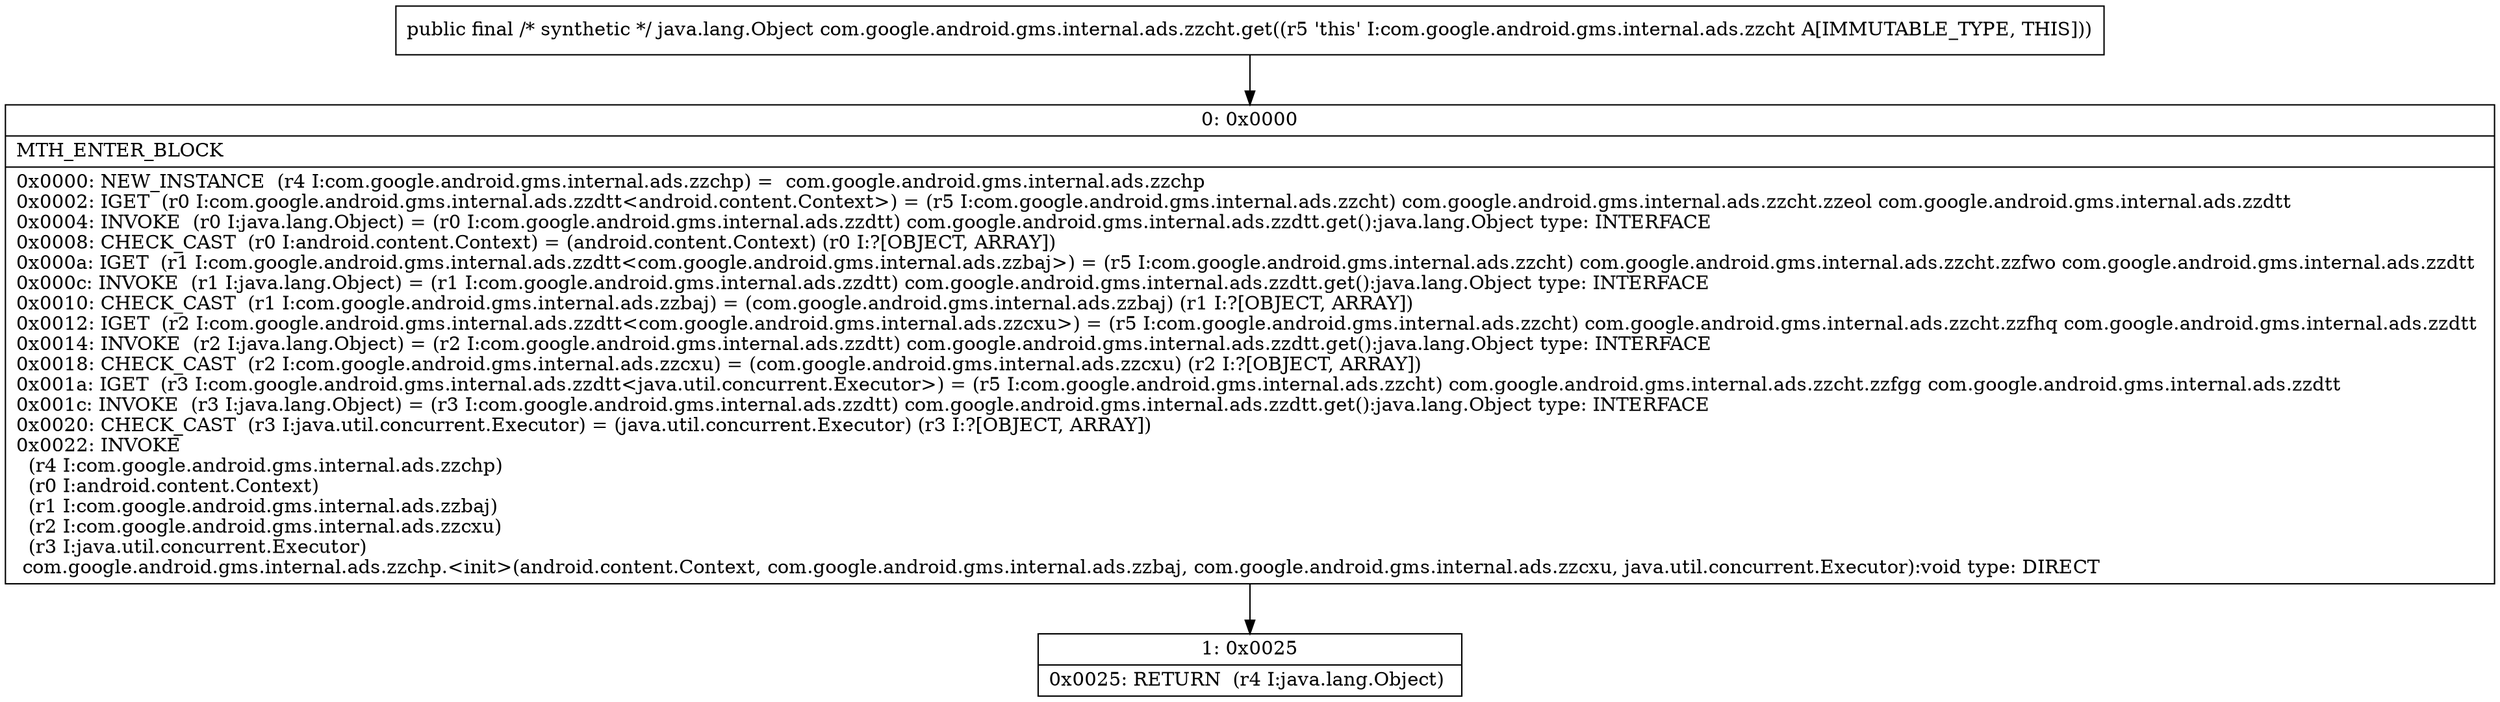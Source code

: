 digraph "CFG forcom.google.android.gms.internal.ads.zzcht.get()Ljava\/lang\/Object;" {
Node_0 [shape=record,label="{0\:\ 0x0000|MTH_ENTER_BLOCK\l|0x0000: NEW_INSTANCE  (r4 I:com.google.android.gms.internal.ads.zzchp) =  com.google.android.gms.internal.ads.zzchp \l0x0002: IGET  (r0 I:com.google.android.gms.internal.ads.zzdtt\<android.content.Context\>) = (r5 I:com.google.android.gms.internal.ads.zzcht) com.google.android.gms.internal.ads.zzcht.zzeol com.google.android.gms.internal.ads.zzdtt \l0x0004: INVOKE  (r0 I:java.lang.Object) = (r0 I:com.google.android.gms.internal.ads.zzdtt) com.google.android.gms.internal.ads.zzdtt.get():java.lang.Object type: INTERFACE \l0x0008: CHECK_CAST  (r0 I:android.content.Context) = (android.content.Context) (r0 I:?[OBJECT, ARRAY]) \l0x000a: IGET  (r1 I:com.google.android.gms.internal.ads.zzdtt\<com.google.android.gms.internal.ads.zzbaj\>) = (r5 I:com.google.android.gms.internal.ads.zzcht) com.google.android.gms.internal.ads.zzcht.zzfwo com.google.android.gms.internal.ads.zzdtt \l0x000c: INVOKE  (r1 I:java.lang.Object) = (r1 I:com.google.android.gms.internal.ads.zzdtt) com.google.android.gms.internal.ads.zzdtt.get():java.lang.Object type: INTERFACE \l0x0010: CHECK_CAST  (r1 I:com.google.android.gms.internal.ads.zzbaj) = (com.google.android.gms.internal.ads.zzbaj) (r1 I:?[OBJECT, ARRAY]) \l0x0012: IGET  (r2 I:com.google.android.gms.internal.ads.zzdtt\<com.google.android.gms.internal.ads.zzcxu\>) = (r5 I:com.google.android.gms.internal.ads.zzcht) com.google.android.gms.internal.ads.zzcht.zzfhq com.google.android.gms.internal.ads.zzdtt \l0x0014: INVOKE  (r2 I:java.lang.Object) = (r2 I:com.google.android.gms.internal.ads.zzdtt) com.google.android.gms.internal.ads.zzdtt.get():java.lang.Object type: INTERFACE \l0x0018: CHECK_CAST  (r2 I:com.google.android.gms.internal.ads.zzcxu) = (com.google.android.gms.internal.ads.zzcxu) (r2 I:?[OBJECT, ARRAY]) \l0x001a: IGET  (r3 I:com.google.android.gms.internal.ads.zzdtt\<java.util.concurrent.Executor\>) = (r5 I:com.google.android.gms.internal.ads.zzcht) com.google.android.gms.internal.ads.zzcht.zzfgg com.google.android.gms.internal.ads.zzdtt \l0x001c: INVOKE  (r3 I:java.lang.Object) = (r3 I:com.google.android.gms.internal.ads.zzdtt) com.google.android.gms.internal.ads.zzdtt.get():java.lang.Object type: INTERFACE \l0x0020: CHECK_CAST  (r3 I:java.util.concurrent.Executor) = (java.util.concurrent.Executor) (r3 I:?[OBJECT, ARRAY]) \l0x0022: INVOKE  \l  (r4 I:com.google.android.gms.internal.ads.zzchp)\l  (r0 I:android.content.Context)\l  (r1 I:com.google.android.gms.internal.ads.zzbaj)\l  (r2 I:com.google.android.gms.internal.ads.zzcxu)\l  (r3 I:java.util.concurrent.Executor)\l com.google.android.gms.internal.ads.zzchp.\<init\>(android.content.Context, com.google.android.gms.internal.ads.zzbaj, com.google.android.gms.internal.ads.zzcxu, java.util.concurrent.Executor):void type: DIRECT \l}"];
Node_1 [shape=record,label="{1\:\ 0x0025|0x0025: RETURN  (r4 I:java.lang.Object) \l}"];
MethodNode[shape=record,label="{public final \/* synthetic *\/ java.lang.Object com.google.android.gms.internal.ads.zzcht.get((r5 'this' I:com.google.android.gms.internal.ads.zzcht A[IMMUTABLE_TYPE, THIS])) }"];
MethodNode -> Node_0;
Node_0 -> Node_1;
}

